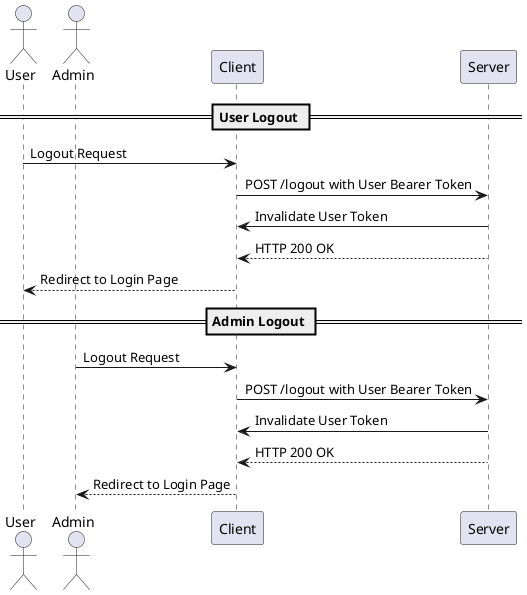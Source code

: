 @startuml



actor User
actor Admin
participant Client
participant Server


== User Logout ==
User -> Client : Logout Request
Client -> Server : POST /logout with User Bearer Token
Server -> Client : Invalidate User Token
Server --> Client : HTTP 200 OK
Client --> User : Redirect to Login Page

== Admin Logout ==
Admin -> Client : Logout Request
Client -> Server : POST /logout with User Bearer Token
Server -> Client : Invalidate User Token
Server --> Client : HTTP 200 OK
Client --> Admin : Redirect to Login Page



@enduml